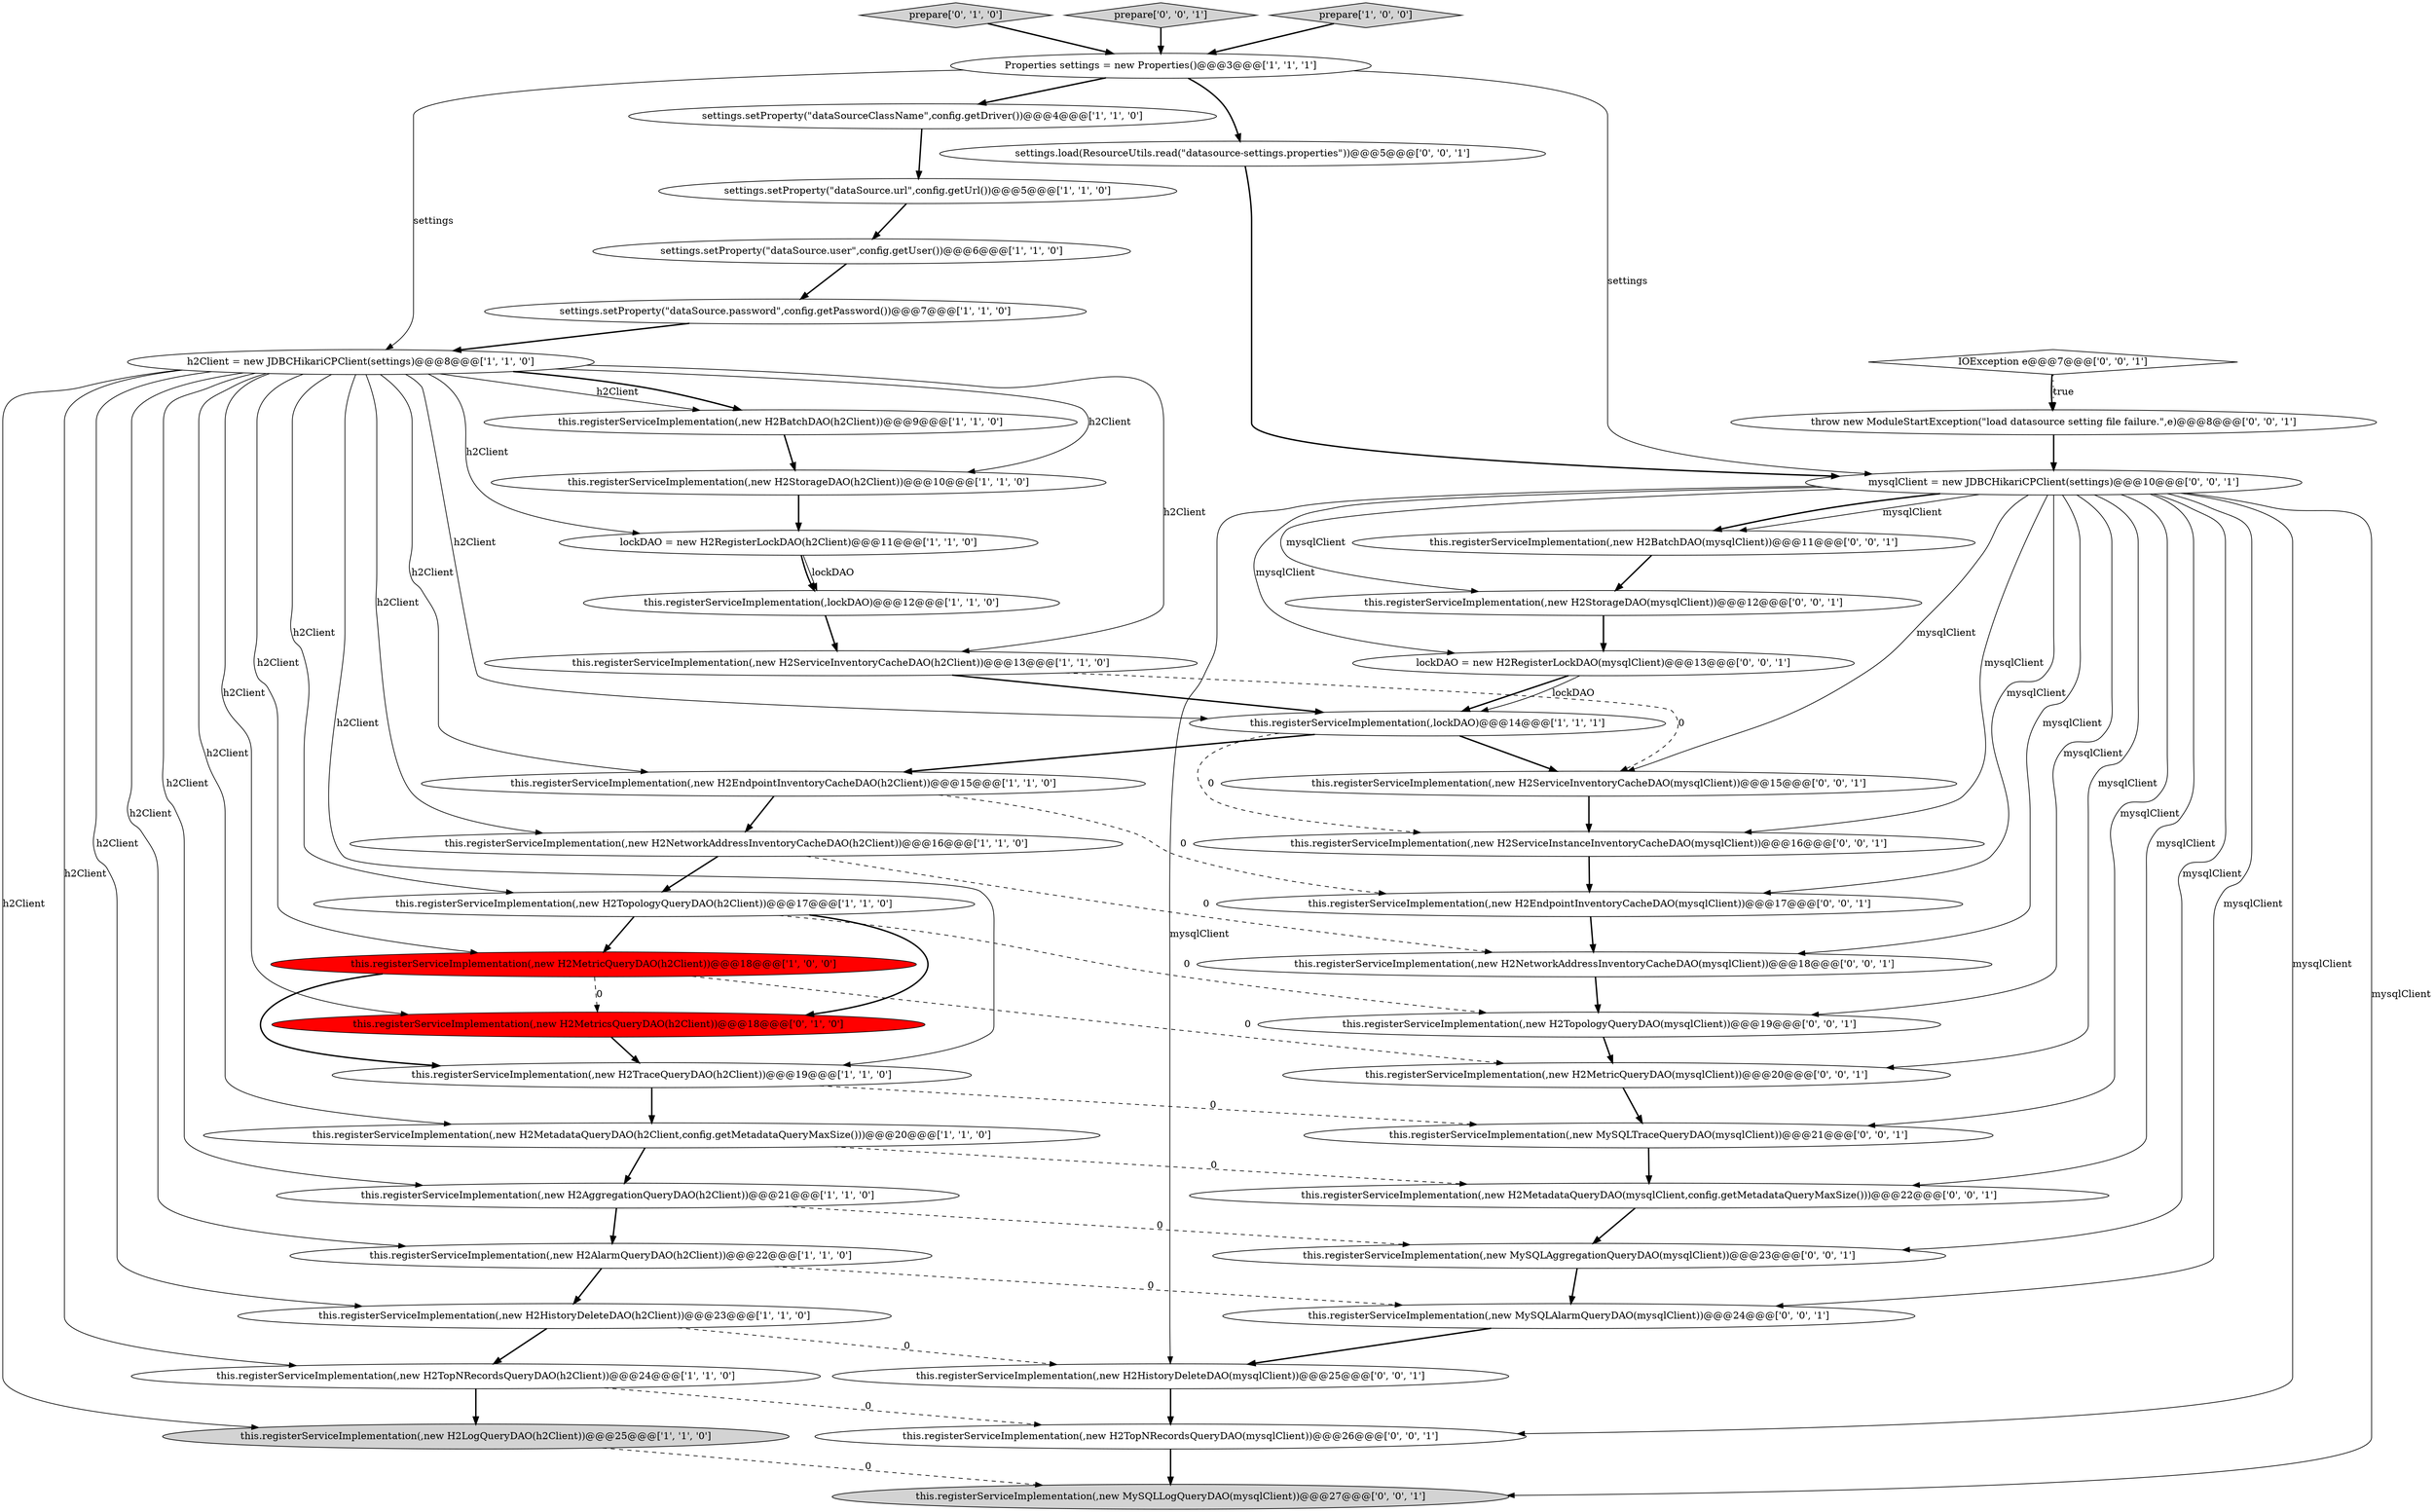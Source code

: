 digraph {
27 [style = filled, label = "this.registerServiceImplementation(,new MySQLAggregationQueryDAO(mysqlClient))@@@23@@@['0', '0', '1']", fillcolor = white, shape = ellipse image = "AAA0AAABBB3BBB"];
0 [style = filled, label = "Properties settings = new Properties()@@@3@@@['1', '1', '1']", fillcolor = white, shape = ellipse image = "AAA0AAABBB1BBB"];
43 [style = filled, label = "this.registerServiceImplementation(,new H2EndpointInventoryCacheDAO(mysqlClient))@@@17@@@['0', '0', '1']", fillcolor = white, shape = ellipse image = "AAA0AAABBB3BBB"];
30 [style = filled, label = "this.registerServiceImplementation(,new H2NetworkAddressInventoryCacheDAO(mysqlClient))@@@18@@@['0', '0', '1']", fillcolor = white, shape = ellipse image = "AAA0AAABBB3BBB"];
13 [style = filled, label = "h2Client = new JDBCHikariCPClient(settings)@@@8@@@['1', '1', '0']", fillcolor = white, shape = ellipse image = "AAA0AAABBB1BBB"];
41 [style = filled, label = "settings.load(ResourceUtils.read(\"datasource-settings.properties\"))@@@5@@@['0', '0', '1']", fillcolor = white, shape = ellipse image = "AAA0AAABBB3BBB"];
5 [style = filled, label = "this.registerServiceImplementation(,new H2EndpointInventoryCacheDAO(h2Client))@@@15@@@['1', '1', '0']", fillcolor = white, shape = ellipse image = "AAA0AAABBB1BBB"];
35 [style = filled, label = "this.registerServiceImplementation(,new H2TopNRecordsQueryDAO(mysqlClient))@@@26@@@['0', '0', '1']", fillcolor = white, shape = ellipse image = "AAA0AAABBB3BBB"];
46 [style = filled, label = "this.registerServiceImplementation(,new H2HistoryDeleteDAO(mysqlClient))@@@25@@@['0', '0', '1']", fillcolor = white, shape = ellipse image = "AAA0AAABBB3BBB"];
31 [style = filled, label = "mysqlClient = new JDBCHikariCPClient(settings)@@@10@@@['0', '0', '1']", fillcolor = white, shape = ellipse image = "AAA0AAABBB3BBB"];
38 [style = filled, label = "this.registerServiceImplementation(,new H2TopologyQueryDAO(mysqlClient))@@@19@@@['0', '0', '1']", fillcolor = white, shape = ellipse image = "AAA0AAABBB3BBB"];
24 [style = filled, label = "prepare['0', '1', '0']", fillcolor = lightgray, shape = diamond image = "AAA0AAABBB2BBB"];
33 [style = filled, label = "this.registerServiceImplementation(,new H2BatchDAO(mysqlClient))@@@11@@@['0', '0', '1']", fillcolor = white, shape = ellipse image = "AAA0AAABBB3BBB"];
3 [style = filled, label = "this.registerServiceImplementation(,new H2NetworkAddressInventoryCacheDAO(h2Client))@@@16@@@['1', '1', '0']", fillcolor = white, shape = ellipse image = "AAA0AAABBB1BBB"];
8 [style = filled, label = "this.registerServiceImplementation(,new H2StorageDAO(h2Client))@@@10@@@['1', '1', '0']", fillcolor = white, shape = ellipse image = "AAA0AAABBB1BBB"];
29 [style = filled, label = "IOException e@@@7@@@['0', '0', '1']", fillcolor = white, shape = diamond image = "AAA0AAABBB3BBB"];
32 [style = filled, label = "this.registerServiceImplementation(,new H2ServiceInventoryCacheDAO(mysqlClient))@@@15@@@['0', '0', '1']", fillcolor = white, shape = ellipse image = "AAA0AAABBB3BBB"];
37 [style = filled, label = "prepare['0', '0', '1']", fillcolor = lightgray, shape = diamond image = "AAA0AAABBB3BBB"];
15 [style = filled, label = "this.registerServiceImplementation(,new H2BatchDAO(h2Client))@@@9@@@['1', '1', '0']", fillcolor = white, shape = ellipse image = "AAA0AAABBB1BBB"];
6 [style = filled, label = "this.registerServiceImplementation(,new H2MetricQueryDAO(h2Client))@@@18@@@['1', '0', '0']", fillcolor = red, shape = ellipse image = "AAA1AAABBB1BBB"];
12 [style = filled, label = "settings.setProperty(\"dataSource.password\",config.getPassword())@@@7@@@['1', '1', '0']", fillcolor = white, shape = ellipse image = "AAA0AAABBB1BBB"];
21 [style = filled, label = "this.registerServiceImplementation(,new H2AggregationQueryDAO(h2Client))@@@21@@@['1', '1', '0']", fillcolor = white, shape = ellipse image = "AAA0AAABBB1BBB"];
10 [style = filled, label = "settings.setProperty(\"dataSourceClassName\",config.getDriver())@@@4@@@['1', '1', '0']", fillcolor = white, shape = ellipse image = "AAA0AAABBB1BBB"];
9 [style = filled, label = "this.registerServiceImplementation(,new H2TopologyQueryDAO(h2Client))@@@17@@@['1', '1', '0']", fillcolor = white, shape = ellipse image = "AAA0AAABBB1BBB"];
2 [style = filled, label = "this.registerServiceImplementation(,lockDAO)@@@12@@@['1', '1', '0']", fillcolor = white, shape = ellipse image = "AAA0AAABBB1BBB"];
25 [style = filled, label = "this.registerServiceImplementation(,new H2MetricsQueryDAO(h2Client))@@@18@@@['0', '1', '0']", fillcolor = red, shape = ellipse image = "AAA1AAABBB2BBB"];
23 [style = filled, label = "this.registerServiceImplementation(,new H2TopNRecordsQueryDAO(h2Client))@@@24@@@['1', '1', '0']", fillcolor = white, shape = ellipse image = "AAA0AAABBB1BBB"];
44 [style = filled, label = "this.registerServiceImplementation(,new H2ServiceInstanceInventoryCacheDAO(mysqlClient))@@@16@@@['0', '0', '1']", fillcolor = white, shape = ellipse image = "AAA0AAABBB3BBB"];
45 [style = filled, label = "this.registerServiceImplementation(,new H2StorageDAO(mysqlClient))@@@12@@@['0', '0', '1']", fillcolor = white, shape = ellipse image = "AAA0AAABBB3BBB"];
36 [style = filled, label = "this.registerServiceImplementation(,new H2MetadataQueryDAO(mysqlClient,config.getMetadataQueryMaxSize()))@@@22@@@['0', '0', '1']", fillcolor = white, shape = ellipse image = "AAA0AAABBB3BBB"];
26 [style = filled, label = "lockDAO = new H2RegisterLockDAO(mysqlClient)@@@13@@@['0', '0', '1']", fillcolor = white, shape = ellipse image = "AAA0AAABBB3BBB"];
40 [style = filled, label = "this.registerServiceImplementation(,new MySQLAlarmQueryDAO(mysqlClient))@@@24@@@['0', '0', '1']", fillcolor = white, shape = ellipse image = "AAA0AAABBB3BBB"];
19 [style = filled, label = "this.registerServiceImplementation(,new H2TraceQueryDAO(h2Client))@@@19@@@['1', '1', '0']", fillcolor = white, shape = ellipse image = "AAA0AAABBB1BBB"];
28 [style = filled, label = "this.registerServiceImplementation(,new H2MetricQueryDAO(mysqlClient))@@@20@@@['0', '0', '1']", fillcolor = white, shape = ellipse image = "AAA0AAABBB3BBB"];
1 [style = filled, label = "lockDAO = new H2RegisterLockDAO(h2Client)@@@11@@@['1', '1', '0']", fillcolor = white, shape = ellipse image = "AAA0AAABBB1BBB"];
14 [style = filled, label = "this.registerServiceImplementation(,new H2LogQueryDAO(h2Client))@@@25@@@['1', '1', '0']", fillcolor = lightgray, shape = ellipse image = "AAA0AAABBB1BBB"];
39 [style = filled, label = "throw new ModuleStartException(\"load datasource setting file failure.\",e)@@@8@@@['0', '0', '1']", fillcolor = white, shape = ellipse image = "AAA0AAABBB3BBB"];
42 [style = filled, label = "this.registerServiceImplementation(,new MySQLLogQueryDAO(mysqlClient))@@@27@@@['0', '0', '1']", fillcolor = lightgray, shape = ellipse image = "AAA0AAABBB3BBB"];
20 [style = filled, label = "this.registerServiceImplementation(,new H2MetadataQueryDAO(h2Client,config.getMetadataQueryMaxSize()))@@@20@@@['1', '1', '0']", fillcolor = white, shape = ellipse image = "AAA0AAABBB1BBB"];
34 [style = filled, label = "this.registerServiceImplementation(,new MySQLTraceQueryDAO(mysqlClient))@@@21@@@['0', '0', '1']", fillcolor = white, shape = ellipse image = "AAA0AAABBB3BBB"];
17 [style = filled, label = "this.registerServiceImplementation(,new H2AlarmQueryDAO(h2Client))@@@22@@@['1', '1', '0']", fillcolor = white, shape = ellipse image = "AAA0AAABBB1BBB"];
7 [style = filled, label = "settings.setProperty(\"dataSource.user\",config.getUser())@@@6@@@['1', '1', '0']", fillcolor = white, shape = ellipse image = "AAA0AAABBB1BBB"];
18 [style = filled, label = "this.registerServiceImplementation(,new H2ServiceInventoryCacheDAO(h2Client))@@@13@@@['1', '1', '0']", fillcolor = white, shape = ellipse image = "AAA0AAABBB1BBB"];
11 [style = filled, label = "this.registerServiceImplementation(,lockDAO)@@@14@@@['1', '1', '1']", fillcolor = white, shape = ellipse image = "AAA0AAABBB1BBB"];
22 [style = filled, label = "settings.setProperty(\"dataSource.url\",config.getUrl())@@@5@@@['1', '1', '0']", fillcolor = white, shape = ellipse image = "AAA0AAABBB1BBB"];
4 [style = filled, label = "this.registerServiceImplementation(,new H2HistoryDeleteDAO(h2Client))@@@23@@@['1', '1', '0']", fillcolor = white, shape = ellipse image = "AAA0AAABBB1BBB"];
16 [style = filled, label = "prepare['1', '0', '0']", fillcolor = lightgray, shape = diamond image = "AAA0AAABBB1BBB"];
5->3 [style = bold, label=""];
37->0 [style = bold, label=""];
16->0 [style = bold, label=""];
0->13 [style = solid, label="settings"];
13->8 [style = solid, label="h2Client"];
13->25 [style = solid, label="h2Client"];
13->14 [style = solid, label="h2Client"];
31->40 [style = solid, label="mysqlClient"];
26->11 [style = bold, label=""];
9->6 [style = bold, label=""];
8->1 [style = bold, label=""];
19->34 [style = dashed, label="0"];
39->31 [style = bold, label=""];
13->18 [style = solid, label="h2Client"];
25->19 [style = bold, label=""];
13->5 [style = solid, label="h2Client"];
33->45 [style = bold, label=""];
31->33 [style = solid, label="mysqlClient"];
18->32 [style = dashed, label="0"];
31->27 [style = solid, label="mysqlClient"];
31->46 [style = solid, label="mysqlClient"];
29->39 [style = bold, label=""];
38->28 [style = bold, label=""];
24->0 [style = bold, label=""];
13->15 [style = solid, label="h2Client"];
19->20 [style = bold, label=""];
18->11 [style = bold, label=""];
13->19 [style = solid, label="h2Client"];
23->35 [style = dashed, label="0"];
13->6 [style = solid, label="h2Client"];
2->18 [style = bold, label=""];
13->17 [style = solid, label="h2Client"];
22->7 [style = bold, label=""];
31->42 [style = solid, label="mysqlClient"];
23->14 [style = bold, label=""];
13->3 [style = solid, label="h2Client"];
26->11 [style = solid, label="lockDAO"];
13->11 [style = solid, label="h2Client"];
5->43 [style = dashed, label="0"];
31->33 [style = bold, label=""];
31->34 [style = solid, label="mysqlClient"];
34->36 [style = bold, label=""];
14->42 [style = dashed, label="0"];
13->4 [style = solid, label="h2Client"];
31->36 [style = solid, label="mysqlClient"];
13->15 [style = bold, label=""];
31->45 [style = solid, label="mysqlClient"];
4->23 [style = bold, label=""];
29->39 [style = dotted, label="true"];
3->30 [style = dashed, label="0"];
21->27 [style = dashed, label="0"];
35->42 [style = bold, label=""];
11->44 [style = dashed, label="0"];
13->23 [style = solid, label="h2Client"];
31->43 [style = solid, label="mysqlClient"];
11->32 [style = bold, label=""];
4->46 [style = dashed, label="0"];
3->9 [style = bold, label=""];
0->41 [style = bold, label=""];
12->13 [style = bold, label=""];
31->35 [style = solid, label="mysqlClient"];
11->5 [style = bold, label=""];
6->28 [style = dashed, label="0"];
13->9 [style = solid, label="h2Client"];
46->35 [style = bold, label=""];
32->44 [style = bold, label=""];
31->26 [style = solid, label="mysqlClient"];
41->31 [style = bold, label=""];
1->2 [style = bold, label=""];
1->2 [style = solid, label="lockDAO"];
15->8 [style = bold, label=""];
17->4 [style = bold, label=""];
9->38 [style = dashed, label="0"];
10->22 [style = bold, label=""];
13->21 [style = solid, label="h2Client"];
30->38 [style = bold, label=""];
28->34 [style = bold, label=""];
7->12 [style = bold, label=""];
13->20 [style = solid, label="h2Client"];
6->19 [style = bold, label=""];
43->30 [style = bold, label=""];
44->43 [style = bold, label=""];
31->44 [style = solid, label="mysqlClient"];
40->46 [style = bold, label=""];
20->21 [style = bold, label=""];
31->38 [style = solid, label="mysqlClient"];
13->1 [style = solid, label="h2Client"];
0->10 [style = bold, label=""];
36->27 [style = bold, label=""];
6->25 [style = dashed, label="0"];
20->36 [style = dashed, label="0"];
0->31 [style = solid, label="settings"];
17->40 [style = dashed, label="0"];
9->25 [style = bold, label=""];
31->30 [style = solid, label="mysqlClient"];
31->28 [style = solid, label="mysqlClient"];
45->26 [style = bold, label=""];
27->40 [style = bold, label=""];
31->32 [style = solid, label="mysqlClient"];
21->17 [style = bold, label=""];
}
